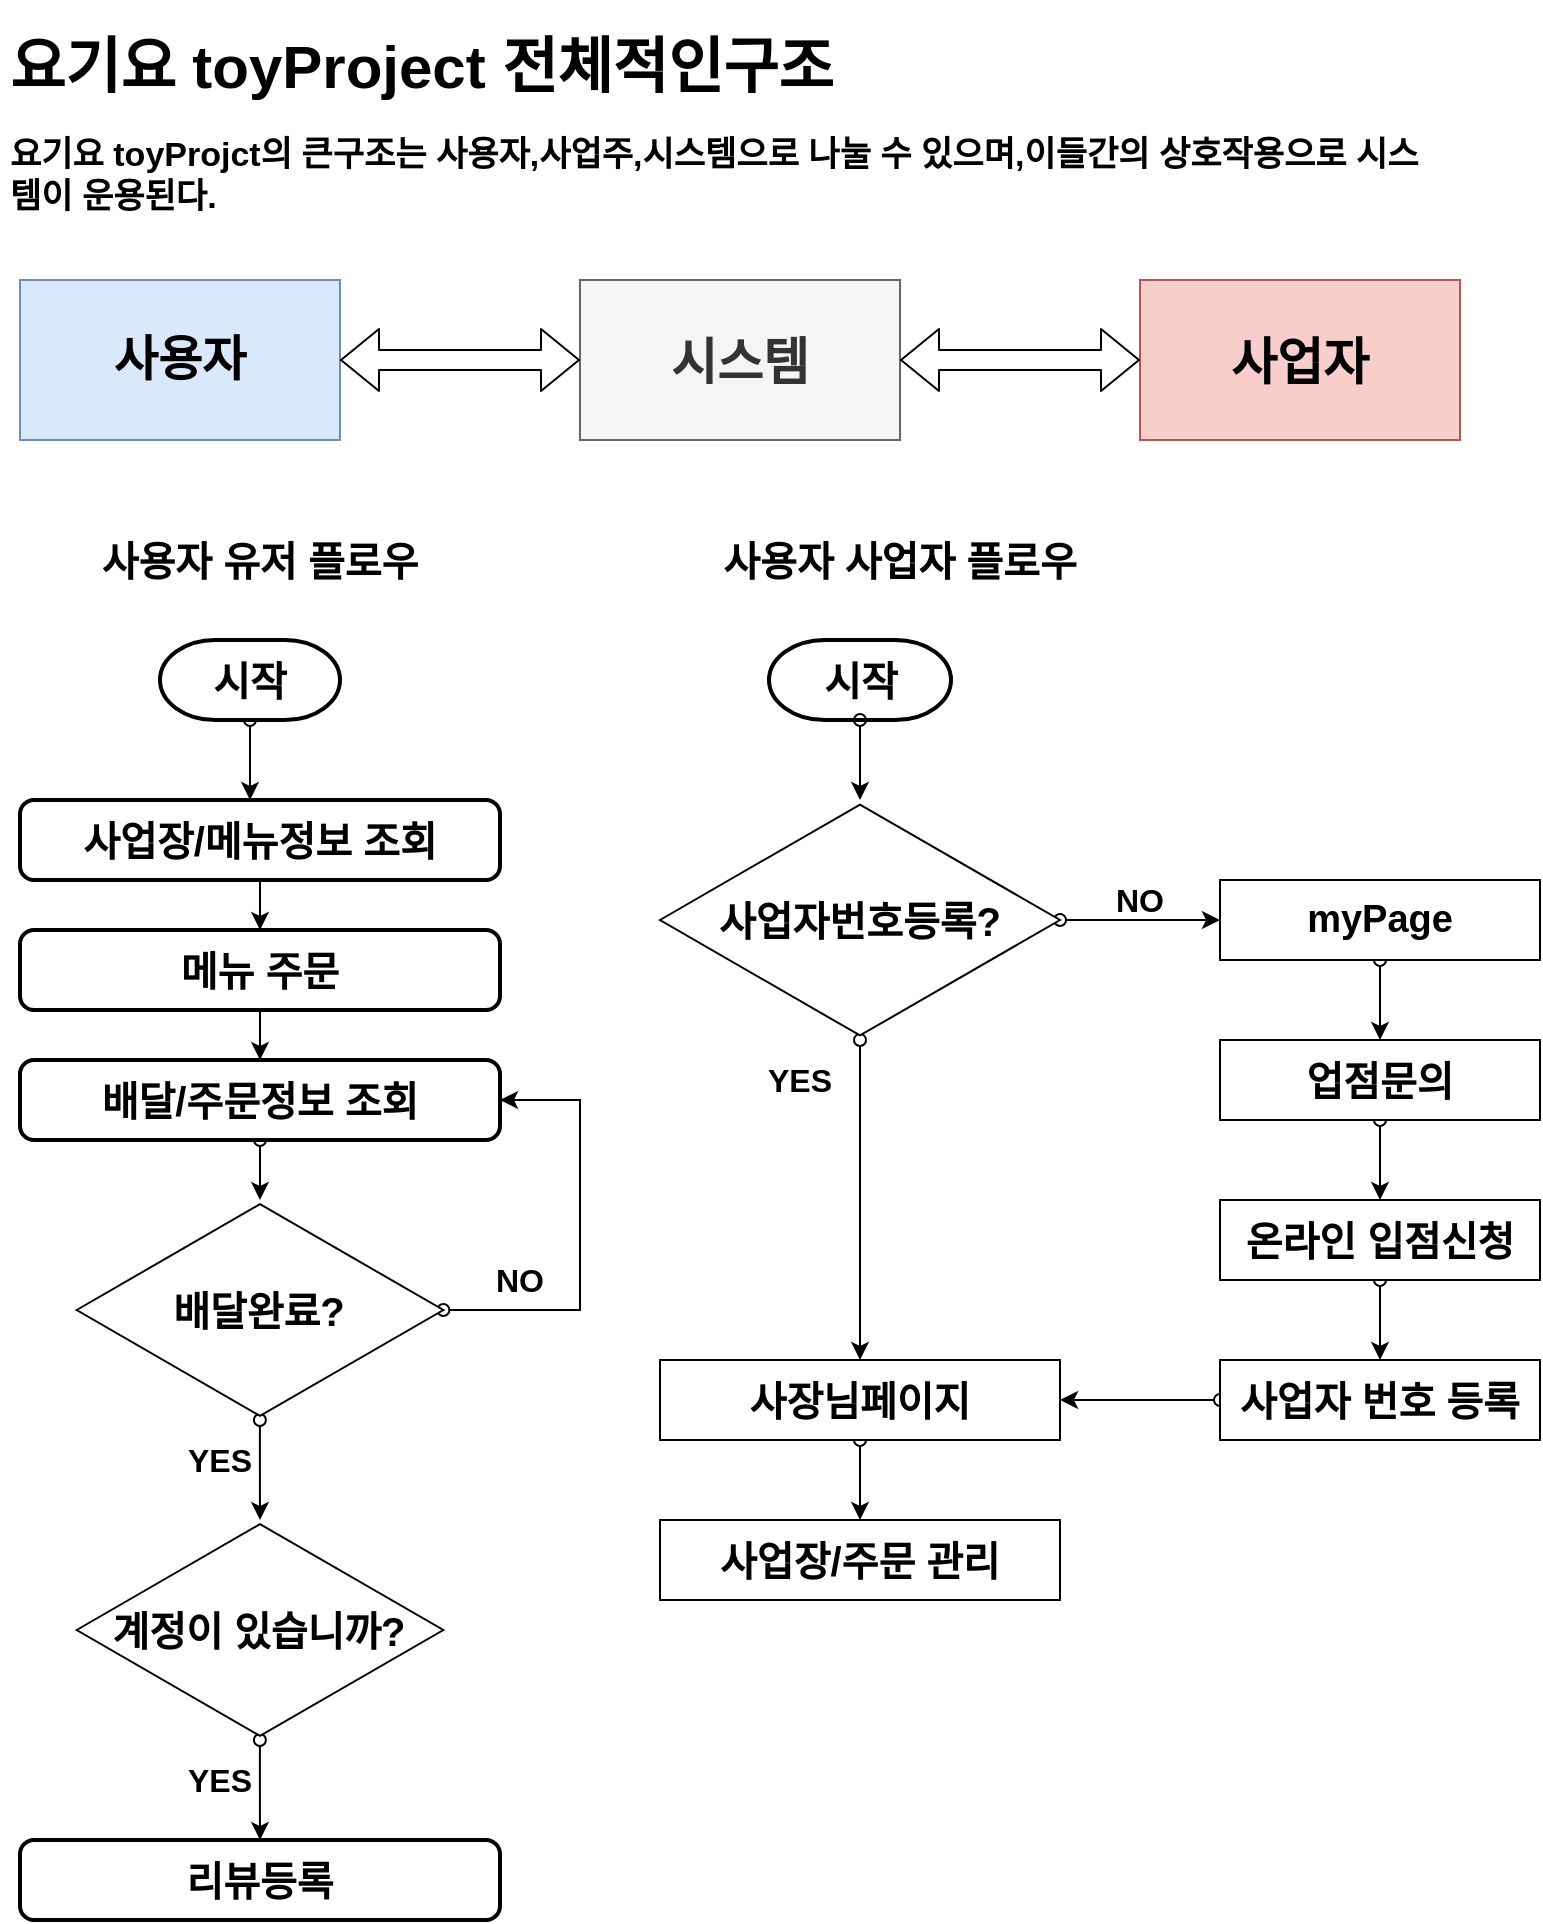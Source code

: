 <mxfile version="14.7.2" type="github" pages="3">
  <diagram id="1_gsGeRpVDqEAwgoBU6U" name="플로우">
    <mxGraphModel dx="1422" dy="794" grid="1" gridSize="10" guides="1" tooltips="1" connect="1" arrows="1" fold="1" page="1" pageScale="1" pageWidth="827" pageHeight="1169" math="0" shadow="0">
      <root>
        <mxCell id="HeQPxUuO_kXtwu4ibuIX-0" />
        <mxCell id="HeQPxUuO_kXtwu4ibuIX-1" parent="HeQPxUuO_kXtwu4ibuIX-0" />
        <mxCell id="Oek0VYaZC271vL4Q_7UV-1" value="&lt;h1&gt;&lt;font style=&quot;font-size: 30px&quot;&gt;요기요 toyProject 전체적인구조&lt;/font&gt;&lt;/h1&gt;&lt;p&gt;&lt;span style=&quot;font-size: 17px&quot;&gt;요기요 toyProjct의 큰구조는 사용자,사업주,시스템으로 나눌 수 있으며,이들간의 상호작용으로 시스템이 운용된다.&amp;nbsp;&lt;/span&gt;&lt;/p&gt;" style="text;html=1;strokeColor=none;fillColor=none;spacing=5;spacingTop=-20;whiteSpace=wrap;overflow=hidden;rounded=0;fontStyle=1" parent="HeQPxUuO_kXtwu4ibuIX-1" vertex="1">
          <mxGeometry x="30" y="30" width="720" height="120" as="geometry" />
        </mxCell>
        <mxCell id="Oek0VYaZC271vL4Q_7UV-2" value="&lt;font style=&quot;font-size: 24px&quot;&gt;사용자&lt;/font&gt;" style="rounded=0;whiteSpace=wrap;html=1;fillColor=#dae8fc;strokeColor=#6c8ebf;fontStyle=1" parent="HeQPxUuO_kXtwu4ibuIX-1" vertex="1">
          <mxGeometry x="40" y="160" width="160" height="80" as="geometry" />
        </mxCell>
        <mxCell id="Oek0VYaZC271vL4Q_7UV-3" value="&lt;font style=&quot;font-size: 25px&quot;&gt;시스템&lt;/font&gt;" style="rounded=0;whiteSpace=wrap;html=1;fillColor=#f5f5f5;strokeColor=#666666;fontColor=#333333;fontStyle=1" parent="HeQPxUuO_kXtwu4ibuIX-1" vertex="1">
          <mxGeometry x="320" y="160" width="160" height="80" as="geometry" />
        </mxCell>
        <mxCell id="Oek0VYaZC271vL4Q_7UV-4" value="&lt;font style=&quot;font-size: 25px&quot;&gt;사업자&lt;/font&gt;" style="rounded=0;whiteSpace=wrap;html=1;fillColor=#f8cecc;strokeColor=#b85450;fontStyle=1" parent="HeQPxUuO_kXtwu4ibuIX-1" vertex="1">
          <mxGeometry x="600" y="160" width="160" height="80" as="geometry" />
        </mxCell>
        <mxCell id="Oek0VYaZC271vL4Q_7UV-5" value="" style="shape=flexArrow;endArrow=classic;startArrow=classic;html=1;fontStyle=1" parent="HeQPxUuO_kXtwu4ibuIX-1" edge="1">
          <mxGeometry width="50" height="50" relative="1" as="geometry">
            <mxPoint x="200" y="200" as="sourcePoint" />
            <mxPoint x="320" y="200" as="targetPoint" />
          </mxGeometry>
        </mxCell>
        <mxCell id="Oek0VYaZC271vL4Q_7UV-6" value="" style="shape=flexArrow;endArrow=classic;startArrow=classic;html=1;entryX=0;entryY=0.5;entryDx=0;entryDy=0;exitX=1;exitY=0.5;exitDx=0;exitDy=0;fontStyle=1" parent="HeQPxUuO_kXtwu4ibuIX-1" source="Oek0VYaZC271vL4Q_7UV-3" target="Oek0VYaZC271vL4Q_7UV-4" edge="1">
          <mxGeometry width="50" height="50" relative="1" as="geometry">
            <mxPoint x="520" y="200" as="sourcePoint" />
            <mxPoint x="550" y="199.5" as="targetPoint" />
          </mxGeometry>
        </mxCell>
        <mxCell id="a0R3ADboXIh8943rxJhX-0" value="&lt;font style=&quot;font-size: 20px&quot;&gt;사용자 유저 플로우&lt;/font&gt;" style="text;html=1;strokeColor=none;fillColor=none;align=center;verticalAlign=middle;whiteSpace=wrap;rounded=0;fontStyle=1" parent="HeQPxUuO_kXtwu4ibuIX-1" vertex="1">
          <mxGeometry x="40" y="280" width="240" height="40" as="geometry" />
        </mxCell>
        <mxCell id="a0R3ADboXIh8943rxJhX-6" style="edgeStyle=orthogonalEdgeStyle;rounded=0;orthogonalLoop=1;jettySize=auto;html=1;entryX=0.5;entryY=0;entryDx=0;entryDy=0;fontStyle=1" parent="HeQPxUuO_kXtwu4ibuIX-1" source="a0R3ADboXIh8943rxJhX-2" target="a0R3ADboXIh8943rxJhX-4" edge="1">
          <mxGeometry relative="1" as="geometry" />
        </mxCell>
        <mxCell id="a0R3ADboXIh8943rxJhX-2" value="&lt;font style=&quot;font-size: 20px&quot;&gt;사업장/메뉴정보 조회&lt;/font&gt;" style="rounded=1;whiteSpace=wrap;html=1;absoluteArcSize=1;arcSize=14;strokeWidth=2;fontStyle=1" parent="HeQPxUuO_kXtwu4ibuIX-1" vertex="1">
          <mxGeometry x="40" y="420" width="240" height="40" as="geometry" />
        </mxCell>
        <mxCell id="a0R3ADboXIh8943rxJhX-74" value="" style="edgeStyle=orthogonalEdgeStyle;rounded=0;orthogonalLoop=1;jettySize=auto;html=1;startArrow=oval;startFill=0;fontStyle=1" parent="HeQPxUuO_kXtwu4ibuIX-1" source="a0R3ADboXIh8943rxJhX-3" edge="1">
          <mxGeometry relative="1" as="geometry">
            <mxPoint x="155" y="420" as="targetPoint" />
          </mxGeometry>
        </mxCell>
        <mxCell id="a0R3ADboXIh8943rxJhX-3" value="&lt;span style=&quot;font-size: 20px&quot;&gt;시작&lt;/span&gt;" style="strokeWidth=2;html=1;shape=mxgraph.flowchart.terminator;whiteSpace=wrap;fontStyle=1" parent="HeQPxUuO_kXtwu4ibuIX-1" vertex="1">
          <mxGeometry x="110" y="340" width="90" height="40" as="geometry" />
        </mxCell>
        <mxCell id="a0R3ADboXIh8943rxJhX-7" style="edgeStyle=orthogonalEdgeStyle;rounded=0;orthogonalLoop=1;jettySize=auto;html=1;fontStyle=1" parent="HeQPxUuO_kXtwu4ibuIX-1" source="a0R3ADboXIh8943rxJhX-4" target="a0R3ADboXIh8943rxJhX-5" edge="1">
          <mxGeometry relative="1" as="geometry" />
        </mxCell>
        <mxCell id="a0R3ADboXIh8943rxJhX-4" value="&lt;span style=&quot;font-size: 20px&quot;&gt;메뉴 주문&lt;/span&gt;" style="rounded=1;whiteSpace=wrap;html=1;absoluteArcSize=1;arcSize=14;strokeWidth=2;fontStyle=1" parent="HeQPxUuO_kXtwu4ibuIX-1" vertex="1">
          <mxGeometry x="40" y="485" width="240" height="40" as="geometry" />
        </mxCell>
        <mxCell id="a0R3ADboXIh8943rxJhX-24" value="" style="edgeStyle=orthogonalEdgeStyle;rounded=0;orthogonalLoop=1;jettySize=auto;html=1;startArrow=oval;startFill=0;fontStyle=1" parent="HeQPxUuO_kXtwu4ibuIX-1" source="a0R3ADboXIh8943rxJhX-5" target="a0R3ADboXIh8943rxJhX-8" edge="1">
          <mxGeometry relative="1" as="geometry" />
        </mxCell>
        <mxCell id="a0R3ADboXIh8943rxJhX-5" value="&lt;span style=&quot;font-size: 20px&quot;&gt;배달/주문정보 조회&lt;/span&gt;" style="rounded=1;whiteSpace=wrap;html=1;absoluteArcSize=1;arcSize=14;strokeWidth=2;fontStyle=1" parent="HeQPxUuO_kXtwu4ibuIX-1" vertex="1">
          <mxGeometry x="40" y="550" width="240" height="40" as="geometry" />
        </mxCell>
        <mxCell id="a0R3ADboXIh8943rxJhX-17" value="" style="edgeStyle=orthogonalEdgeStyle;rounded=0;orthogonalLoop=1;jettySize=auto;html=1;startArrow=oval;startFill=0;entryX=1;entryY=0.5;entryDx=0;entryDy=0;fontStyle=1" parent="HeQPxUuO_kXtwu4ibuIX-1" source="a0R3ADboXIh8943rxJhX-8" target="a0R3ADboXIh8943rxJhX-5" edge="1">
          <mxGeometry relative="1" as="geometry">
            <mxPoint x="320" y="560" as="targetPoint" />
            <Array as="points">
              <mxPoint x="320" y="675" />
              <mxPoint x="320" y="570" />
            </Array>
          </mxGeometry>
        </mxCell>
        <mxCell id="a0R3ADboXIh8943rxJhX-25" value="" style="edgeStyle=orthogonalEdgeStyle;rounded=0;orthogonalLoop=1;jettySize=auto;html=1;startArrow=oval;startFill=0;fontStyle=1" parent="HeQPxUuO_kXtwu4ibuIX-1" source="a0R3ADboXIh8943rxJhX-8" edge="1">
          <mxGeometry relative="1" as="geometry">
            <mxPoint x="160" y="780" as="targetPoint" />
          </mxGeometry>
        </mxCell>
        <mxCell id="a0R3ADboXIh8943rxJhX-8" value="&lt;font style=&quot;font-size: 20px&quot;&gt;배달완료?&lt;/font&gt;" style="html=1;whiteSpace=wrap;aspect=fixed;shape=isoRectangle;fontStyle=1" parent="HeQPxUuO_kXtwu4ibuIX-1" vertex="1">
          <mxGeometry x="68.34" y="620" width="183.33" height="110" as="geometry" />
        </mxCell>
        <mxCell id="a0R3ADboXIh8943rxJhX-18" value="&lt;font style=&quot;font-size: 16px&quot;&gt;NO&lt;/font&gt;" style="text;html=1;strokeColor=none;fillColor=none;align=center;verticalAlign=middle;whiteSpace=wrap;rounded=0;fontStyle=1" parent="HeQPxUuO_kXtwu4ibuIX-1" vertex="1">
          <mxGeometry x="270" y="650" width="40" height="20" as="geometry" />
        </mxCell>
        <mxCell id="a0R3ADboXIh8943rxJhX-21" value="&lt;span style=&quot;font-size: 16px&quot;&gt;YES&lt;/span&gt;" style="text;html=1;strokeColor=none;fillColor=none;align=center;verticalAlign=middle;whiteSpace=wrap;rounded=0;fontStyle=1" parent="HeQPxUuO_kXtwu4ibuIX-1" vertex="1">
          <mxGeometry x="120" y="740" width="40" height="20" as="geometry" />
        </mxCell>
        <mxCell id="a0R3ADboXIh8943rxJhX-32" value="" style="edgeStyle=orthogonalEdgeStyle;rounded=0;orthogonalLoop=1;jettySize=auto;html=1;startArrow=oval;startFill=0;fontStyle=1" parent="HeQPxUuO_kXtwu4ibuIX-1" source="a0R3ADboXIh8943rxJhX-30" target="a0R3ADboXIh8943rxJhX-31" edge="1">
          <mxGeometry relative="1" as="geometry" />
        </mxCell>
        <mxCell id="a0R3ADboXIh8943rxJhX-30" value="&lt;span style=&quot;font-size: 20px&quot;&gt;계정이 있습니까?&lt;/span&gt;" style="html=1;whiteSpace=wrap;aspect=fixed;shape=isoRectangle;fontStyle=1" parent="HeQPxUuO_kXtwu4ibuIX-1" vertex="1">
          <mxGeometry x="68.34" y="780" width="183.33" height="110" as="geometry" />
        </mxCell>
        <mxCell id="a0R3ADboXIh8943rxJhX-31" value="&lt;span style=&quot;font-size: 20px&quot;&gt;리뷰등록&lt;/span&gt;" style="rounded=1;whiteSpace=wrap;html=1;absoluteArcSize=1;arcSize=14;strokeWidth=2;fontStyle=1" parent="HeQPxUuO_kXtwu4ibuIX-1" vertex="1">
          <mxGeometry x="40" y="940" width="240" height="40" as="geometry" />
        </mxCell>
        <mxCell id="a0R3ADboXIh8943rxJhX-33" value="&lt;span style=&quot;font-size: 16px&quot;&gt;YES&lt;/span&gt;" style="text;html=1;strokeColor=none;fillColor=none;align=center;verticalAlign=middle;whiteSpace=wrap;rounded=0;fontStyle=1" parent="HeQPxUuO_kXtwu4ibuIX-1" vertex="1">
          <mxGeometry x="120" y="900" width="40" height="20" as="geometry" />
        </mxCell>
        <mxCell id="a0R3ADboXIh8943rxJhX-34" value="&lt;font style=&quot;font-size: 20px&quot;&gt;사용자 사업자 플로우&lt;/font&gt;" style="text;html=1;strokeColor=none;fillColor=none;align=center;verticalAlign=middle;whiteSpace=wrap;rounded=0;fontStyle=1" parent="HeQPxUuO_kXtwu4ibuIX-1" vertex="1">
          <mxGeometry x="360" y="280" width="240" height="40" as="geometry" />
        </mxCell>
        <mxCell id="a0R3ADboXIh8943rxJhX-40" value="&lt;font style=&quot;font-size: 20px&quot;&gt;시작&lt;/font&gt;" style="strokeWidth=2;html=1;shape=mxgraph.flowchart.terminator;whiteSpace=wrap;fontStyle=1" parent="HeQPxUuO_kXtwu4ibuIX-1" vertex="1">
          <mxGeometry x="414.5" y="340" width="91" height="40" as="geometry" />
        </mxCell>
        <mxCell id="a0R3ADboXIh8943rxJhX-48" value="" style="edgeStyle=orthogonalEdgeStyle;rounded=0;orthogonalLoop=1;jettySize=auto;html=1;startArrow=oval;startFill=0;fontStyle=1" parent="HeQPxUuO_kXtwu4ibuIX-1" source="a0R3ADboXIh8943rxJhX-40" target="a0R3ADboXIh8943rxJhX-47" edge="1">
          <mxGeometry relative="1" as="geometry">
            <mxPoint x="460" y="450" as="sourcePoint" />
          </mxGeometry>
        </mxCell>
        <mxCell id="a0R3ADboXIh8943rxJhX-50" value="" style="edgeStyle=orthogonalEdgeStyle;rounded=0;orthogonalLoop=1;jettySize=auto;html=1;startArrow=oval;startFill=0;fontStyle=1" parent="HeQPxUuO_kXtwu4ibuIX-1" source="a0R3ADboXIh8943rxJhX-47" target="a0R3ADboXIh8943rxJhX-49" edge="1">
          <mxGeometry relative="1" as="geometry" />
        </mxCell>
        <mxCell id="a0R3ADboXIh8943rxJhX-56" value="" style="edgeStyle=orthogonalEdgeStyle;rounded=0;orthogonalLoop=1;jettySize=auto;html=1;startArrow=oval;startFill=0;fontStyle=1" parent="HeQPxUuO_kXtwu4ibuIX-1" source="a0R3ADboXIh8943rxJhX-47" target="a0R3ADboXIh8943rxJhX-55" edge="1">
          <mxGeometry relative="1" as="geometry" />
        </mxCell>
        <mxCell id="a0R3ADboXIh8943rxJhX-47" value="&lt;span style=&quot;font-size: 20px&quot;&gt;사업자번호등록?&lt;/span&gt;" style="html=1;whiteSpace=wrap;aspect=fixed;shape=isoRectangle;fontStyle=1" parent="HeQPxUuO_kXtwu4ibuIX-1" vertex="1">
          <mxGeometry x="360" y="420" width="200" height="120" as="geometry" />
        </mxCell>
        <mxCell id="a0R3ADboXIh8943rxJhX-63" value="" style="edgeStyle=orthogonalEdgeStyle;rounded=0;orthogonalLoop=1;jettySize=auto;html=1;startArrow=oval;startFill=0;fontStyle=1" parent="HeQPxUuO_kXtwu4ibuIX-1" source="a0R3ADboXIh8943rxJhX-49" target="a0R3ADboXIh8943rxJhX-62" edge="1">
          <mxGeometry relative="1" as="geometry" />
        </mxCell>
        <mxCell id="a0R3ADboXIh8943rxJhX-49" value="&lt;span style=&quot;font-size: 19px&quot;&gt;myPage&lt;/span&gt;" style="whiteSpace=wrap;html=1;fontStyle=1" parent="HeQPxUuO_kXtwu4ibuIX-1" vertex="1">
          <mxGeometry x="640" y="460" width="160" height="40" as="geometry" />
        </mxCell>
        <mxCell id="a0R3ADboXIh8943rxJhX-51" value="&lt;font style=&quot;font-size: 16px&quot;&gt;NO&lt;/font&gt;" style="text;html=1;strokeColor=none;fillColor=none;align=center;verticalAlign=middle;whiteSpace=wrap;rounded=0;fontStyle=1" parent="HeQPxUuO_kXtwu4ibuIX-1" vertex="1">
          <mxGeometry x="580" y="460" width="40" height="20" as="geometry" />
        </mxCell>
        <mxCell id="a0R3ADboXIh8943rxJhX-72" value="" style="edgeStyle=orthogonalEdgeStyle;rounded=0;orthogonalLoop=1;jettySize=auto;html=1;startArrow=oval;startFill=0;fontStyle=1" parent="HeQPxUuO_kXtwu4ibuIX-1" source="a0R3ADboXIh8943rxJhX-55" target="a0R3ADboXIh8943rxJhX-71" edge="1">
          <mxGeometry relative="1" as="geometry" />
        </mxCell>
        <mxCell id="a0R3ADboXIh8943rxJhX-55" value="&lt;font style=&quot;font-size: 20px&quot;&gt;사장님페이지&lt;/font&gt;" style="whiteSpace=wrap;html=1;fontStyle=1" parent="HeQPxUuO_kXtwu4ibuIX-1" vertex="1">
          <mxGeometry x="360" y="700" width="200" height="40" as="geometry" />
        </mxCell>
        <mxCell id="a0R3ADboXIh8943rxJhX-57" value="&lt;span style=&quot;font-size: 16px&quot;&gt;YES&lt;/span&gt;" style="text;html=1;strokeColor=none;fillColor=none;align=center;verticalAlign=middle;whiteSpace=wrap;rounded=0;fontStyle=1" parent="HeQPxUuO_kXtwu4ibuIX-1" vertex="1">
          <mxGeometry x="410" y="550" width="40" height="20" as="geometry" />
        </mxCell>
        <mxCell id="a0R3ADboXIh8943rxJhX-58" style="edgeStyle=orthogonalEdgeStyle;rounded=0;orthogonalLoop=1;jettySize=auto;html=1;exitX=0.5;exitY=1;exitDx=0;exitDy=0;startArrow=oval;startFill=0;fontStyle=1" parent="HeQPxUuO_kXtwu4ibuIX-1" source="a0R3ADboXIh8943rxJhX-51" target="a0R3ADboXIh8943rxJhX-51" edge="1">
          <mxGeometry relative="1" as="geometry" />
        </mxCell>
        <mxCell id="a0R3ADboXIh8943rxJhX-65" value="" style="edgeStyle=orthogonalEdgeStyle;rounded=0;orthogonalLoop=1;jettySize=auto;html=1;startArrow=oval;startFill=0;fontStyle=1" parent="HeQPxUuO_kXtwu4ibuIX-1" source="a0R3ADboXIh8943rxJhX-62" target="a0R3ADboXIh8943rxJhX-64" edge="1">
          <mxGeometry relative="1" as="geometry" />
        </mxCell>
        <mxCell id="a0R3ADboXIh8943rxJhX-62" value="&lt;font style=&quot;font-size: 20px&quot;&gt;업점문의&lt;/font&gt;" style="whiteSpace=wrap;html=1;fontStyle=1" parent="HeQPxUuO_kXtwu4ibuIX-1" vertex="1">
          <mxGeometry x="640" y="540" width="160" height="40" as="geometry" />
        </mxCell>
        <mxCell id="a0R3ADboXIh8943rxJhX-70" value="" style="edgeStyle=orthogonalEdgeStyle;rounded=0;orthogonalLoop=1;jettySize=auto;html=1;startArrow=oval;startFill=0;fontStyle=1" parent="HeQPxUuO_kXtwu4ibuIX-1" source="a0R3ADboXIh8943rxJhX-64" target="a0R3ADboXIh8943rxJhX-69" edge="1">
          <mxGeometry relative="1" as="geometry" />
        </mxCell>
        <mxCell id="a0R3ADboXIh8943rxJhX-64" value="&lt;font style=&quot;font-size: 20px&quot;&gt;온라인 입점신청&lt;/font&gt;" style="whiteSpace=wrap;html=1;fontStyle=1" parent="HeQPxUuO_kXtwu4ibuIX-1" vertex="1">
          <mxGeometry x="640" y="620" width="160" height="40" as="geometry" />
        </mxCell>
        <mxCell id="a0R3ADboXIh8943rxJhX-73" value="" style="edgeStyle=orthogonalEdgeStyle;rounded=0;orthogonalLoop=1;jettySize=auto;html=1;startArrow=oval;startFill=0;fontStyle=1" parent="HeQPxUuO_kXtwu4ibuIX-1" source="a0R3ADboXIh8943rxJhX-69" target="a0R3ADboXIh8943rxJhX-55" edge="1">
          <mxGeometry relative="1" as="geometry" />
        </mxCell>
        <mxCell id="a0R3ADboXIh8943rxJhX-69" value="&lt;font style=&quot;font-size: 20px&quot;&gt;사업자 번호 등록&lt;/font&gt;" style="whiteSpace=wrap;html=1;fontStyle=1" parent="HeQPxUuO_kXtwu4ibuIX-1" vertex="1">
          <mxGeometry x="640" y="700" width="160" height="40" as="geometry" />
        </mxCell>
        <mxCell id="a0R3ADboXIh8943rxJhX-71" value="&lt;font style=&quot;font-size: 20px&quot;&gt;사업장/주문 관리&lt;/font&gt;" style="whiteSpace=wrap;html=1;fontStyle=1" parent="HeQPxUuO_kXtwu4ibuIX-1" vertex="1">
          <mxGeometry x="360" y="780" width="200" height="40" as="geometry" />
        </mxCell>
        <mxCell id="0ciblB_WzZCxfT6p-ThB-0" style="edgeStyle=orthogonalEdgeStyle;rounded=0;orthogonalLoop=1;jettySize=auto;html=1;exitX=1;exitY=0.5;exitDx=0;exitDy=0;entryX=1;entryY=0.25;entryDx=0;entryDy=0;fontSize=20;startArrow=none;startFill=0;endArrow=none;endFill=0;" edge="1" parent="HeQPxUuO_kXtwu4ibuIX-1" source="a0R3ADboXIh8943rxJhX-71" target="a0R3ADboXIh8943rxJhX-71">
          <mxGeometry relative="1" as="geometry" />
        </mxCell>
      </root>
    </mxGraphModel>
  </diagram>
  <diagram id="Jkk0n4qTqLHIujoX_6fq" name="페이지구성도">
    <mxGraphModel dx="2031" dy="1134" grid="1" gridSize="10" guides="1" tooltips="1" connect="1" arrows="1" fold="1" page="1" pageScale="1" pageWidth="827" pageHeight="1169" math="0" shadow="0">
      <root>
        <mxCell id="7F-9kvUGxut5OJEwGNPi-0" />
        <mxCell id="7F-9kvUGxut5OJEwGNPi-1" parent="7F-9kvUGxut5OJEwGNPi-0" />
        <mxCell id="7F-9kvUGxut5OJEwGNPi-2" value="&lt;font style=&quot;font-size: 40px&quot;&gt;요기요 toy project 시스템 페이지 구성도&amp;nbsp;&lt;/font&gt;" style="rounded=0;whiteSpace=wrap;html=1;" vertex="1" parent="7F-9kvUGxut5OJEwGNPi-1">
          <mxGeometry x="80" y="40" width="800" height="50" as="geometry" />
        </mxCell>
        <mxCell id="7F-9kvUGxut5OJEwGNPi-3" value="&lt;font style=&quot;font-size: 20px;&quot;&gt;일반회원가입&lt;/font&gt;" style="rounded=0;whiteSpace=wrap;html=1;strokeWidth=1;fillColor=#f5f5f5;strokeColor=#666666;fontColor=#333333;fontStyle=1;fontSize=20;" vertex="1" parent="7F-9kvUGxut5OJEwGNPi-1">
          <mxGeometry x="90" y="410" width="240" height="30" as="geometry" />
        </mxCell>
        <mxCell id="7F-9kvUGxut5OJEwGNPi-4" style="edgeStyle=orthogonalEdgeStyle;rounded=0;orthogonalLoop=1;jettySize=auto;html=1;endArrow=none;endFill=0;fontStyle=1;fontSize=20;" edge="1" parent="7F-9kvUGxut5OJEwGNPi-1" source="7F-9kvUGxut5OJEwGNPi-6">
          <mxGeometry relative="1" as="geometry">
            <mxPoint x="330" y="430" as="targetPoint" />
          </mxGeometry>
        </mxCell>
        <mxCell id="7F-9kvUGxut5OJEwGNPi-5" style="edgeStyle=orthogonalEdgeStyle;rounded=0;orthogonalLoop=1;jettySize=auto;html=1;entryX=0.5;entryY=0;entryDx=0;entryDy=0;endArrow=none;endFill=0;fontStyle=1;fontSize=20;" edge="1" parent="7F-9kvUGxut5OJEwGNPi-1" source="7F-9kvUGxut5OJEwGNPi-6" target="7F-9kvUGxut5OJEwGNPi-15">
          <mxGeometry relative="1" as="geometry" />
        </mxCell>
        <mxCell id="7F-9kvUGxut5OJEwGNPi-6" value="&lt;font style=&quot;font-size: 20px&quot;&gt;&lt;b&gt;회원가입&lt;/b&gt;&lt;/font&gt;" style="ellipse;whiteSpace=wrap;html=1;strokeWidth=1;fillColor=#f5f5f5;strokeColor=#666666;fontColor=#333333;fontSize=20;" vertex="1" parent="7F-9kvUGxut5OJEwGNPi-1">
          <mxGeometry x="420" y="370" width="260" height="120" as="geometry" />
        </mxCell>
        <mxCell id="7F-9kvUGxut5OJEwGNPi-7" style="edgeStyle=orthogonalEdgeStyle;rounded=0;orthogonalLoop=1;jettySize=auto;html=1;endArrow=none;endFill=0;fontStyle=1;fontSize=20;" edge="1" parent="7F-9kvUGxut5OJEwGNPi-1" source="7F-9kvUGxut5OJEwGNPi-8">
          <mxGeometry relative="1" as="geometry">
            <mxPoint x="370" y="430" as="targetPoint" />
          </mxGeometry>
        </mxCell>
        <mxCell id="7F-9kvUGxut5OJEwGNPi-8" value="&lt;font style=&quot;font-size: 20px;&quot;&gt;사장님회원가입&lt;/font&gt;" style="rounded=0;whiteSpace=wrap;html=1;strokeWidth=1;fillColor=#f5f5f5;strokeColor=#666666;fontColor=#333333;fontStyle=1;fontSize=20;" vertex="1" parent="7F-9kvUGxut5OJEwGNPi-1">
          <mxGeometry x="90" y="450" width="240" height="30" as="geometry" />
        </mxCell>
        <mxCell id="7F-9kvUGxut5OJEwGNPi-11" style="edgeStyle=orthogonalEdgeStyle;rounded=0;orthogonalLoop=1;jettySize=auto;html=1;entryX=1;entryY=0.5;entryDx=0;entryDy=0;endArrow=none;endFill=0;fontStyle=1;fontSize=20;" edge="1" parent="7F-9kvUGxut5OJEwGNPi-1" source="7F-9kvUGxut5OJEwGNPi-15" target="7F-9kvUGxut5OJEwGNPi-33">
          <mxGeometry relative="1" as="geometry" />
        </mxCell>
        <mxCell id="7F-9kvUGxut5OJEwGNPi-12" style="edgeStyle=orthogonalEdgeStyle;rounded=0;orthogonalLoop=1;jettySize=auto;html=1;entryX=1;entryY=0.5;entryDx=0;entryDy=0;endArrow=none;endFill=0;fontStyle=1;fontSize=20;" edge="1" parent="7F-9kvUGxut5OJEwGNPi-1" source="7F-9kvUGxut5OJEwGNPi-15" target="7F-9kvUGxut5OJEwGNPi-34">
          <mxGeometry relative="1" as="geometry">
            <Array as="points">
              <mxPoint x="370" y="580" />
              <mxPoint x="370" y="625" />
            </Array>
          </mxGeometry>
        </mxCell>
        <mxCell id="7F-9kvUGxut5OJEwGNPi-13" style="edgeStyle=orthogonalEdgeStyle;rounded=0;orthogonalLoop=1;jettySize=auto;html=1;entryX=0;entryY=0.5;entryDx=0;entryDy=0;endArrow=none;endFill=0;fontStyle=1;fontSize=20;" edge="1" parent="7F-9kvUGxut5OJEwGNPi-1" source="7F-9kvUGxut5OJEwGNPi-15" target="7F-9kvUGxut5OJEwGNPi-36">
          <mxGeometry relative="1" as="geometry" />
        </mxCell>
        <mxCell id="7F-9kvUGxut5OJEwGNPi-15" value="&lt;span style=&quot;font-size: 20px;&quot;&gt;myPage&lt;/span&gt;" style="rounded=0;whiteSpace=wrap;html=1;strokeWidth=1;fillColor=#dae8fc;strokeColor=#6c8ebf;fontStyle=1;fontSize=20;" vertex="1" parent="7F-9kvUGxut5OJEwGNPi-1">
          <mxGeometry x="450" y="550" width="200" height="60" as="geometry" />
        </mxCell>
        <mxCell id="7F-9kvUGxut5OJEwGNPi-16" style="edgeStyle=orthogonalEdgeStyle;rounded=0;orthogonalLoop=1;jettySize=auto;html=1;entryX=0;entryY=0.5;entryDx=0;entryDy=0;startArrow=none;startFill=0;endArrow=none;endFill=0;strokeWidth=1;fontStyle=1;fontSize=20;" edge="1" parent="7F-9kvUGxut5OJEwGNPi-1" source="7F-9kvUGxut5OJEwGNPi-17" target="7F-9kvUGxut5OJEwGNPi-18">
          <mxGeometry relative="1" as="geometry">
            <Array as="points">
              <mxPoint x="410" y="690" />
              <mxPoint x="410" y="765" />
            </Array>
          </mxGeometry>
        </mxCell>
        <mxCell id="7F-9kvUGxut5OJEwGNPi-17" value="&lt;span style=&quot;font-size: 20px;&quot;&gt;사장님 페이지&lt;/span&gt;" style="rounded=0;whiteSpace=wrap;html=1;strokeWidth=1;fillColor=#f8cecc;strokeColor=#b85450;fontStyle=1;fontSize=20;" vertex="1" parent="7F-9kvUGxut5OJEwGNPi-1">
          <mxGeometry x="450" y="660" width="400" height="60" as="geometry" />
        </mxCell>
        <mxCell id="7F-9kvUGxut5OJEwGNPi-18" value="&lt;span style=&quot;font-size: 20px;&quot;&gt;주문내역목록&lt;/span&gt;" style="rounded=0;whiteSpace=wrap;html=1;strokeWidth=1;fillColor=#f8cecc;strokeColor=#b85450;fontStyle=1;fontSize=20;" vertex="1" parent="7F-9kvUGxut5OJEwGNPi-1">
          <mxGeometry x="456" y="750" width="220" height="30" as="geometry" />
        </mxCell>
        <mxCell id="7F-9kvUGxut5OJEwGNPi-19" style="edgeStyle=orthogonalEdgeStyle;rounded=0;orthogonalLoop=1;jettySize=auto;html=1;startArrow=none;startFill=0;endArrow=none;endFill=0;strokeWidth=1;fontStyle=1;fontSize=20;" edge="1" parent="7F-9kvUGxut5OJEwGNPi-1">
          <mxGeometry relative="1" as="geometry">
            <mxPoint x="410" y="760" as="targetPoint" />
            <mxPoint x="456" y="815" as="sourcePoint" />
          </mxGeometry>
        </mxCell>
        <mxCell id="7F-9kvUGxut5OJEwGNPi-20" value="&lt;span style=&quot;font-size: 20px;&quot;&gt;메뉴등록및 사업장관리&lt;/span&gt;" style="rounded=0;whiteSpace=wrap;html=1;strokeWidth=1;fillColor=#f8cecc;strokeColor=#b85450;fontStyle=1;fontSize=20;" vertex="1" parent="7F-9kvUGxut5OJEwGNPi-1">
          <mxGeometry x="456" y="800" width="220" height="30" as="geometry" />
        </mxCell>
        <mxCell id="7F-9kvUGxut5OJEwGNPi-21" value="&lt;span style=&quot;font-size: 20px;&quot;&gt;음식점정보 상세페이지&lt;/span&gt;" style="rounded=0;whiteSpace=wrap;html=1;strokeWidth=1;fillColor=#f8cecc;strokeColor=#b85450;fontStyle=1;fontSize=20;" vertex="1" parent="7F-9kvUGxut5OJEwGNPi-1">
          <mxGeometry x="456" y="850" width="220" height="30" as="geometry" />
        </mxCell>
        <mxCell id="7F-9kvUGxut5OJEwGNPi-22" value="&lt;span style=&quot;font-size: 20px;&quot;&gt;배달지역관리&lt;/span&gt;" style="rounded=0;whiteSpace=wrap;html=1;strokeWidth=1;fillColor=#f8cecc;strokeColor=#b85450;fontStyle=1;fontSize=20;" vertex="1" parent="7F-9kvUGxut5OJEwGNPi-1">
          <mxGeometry x="456" y="900" width="220" height="30" as="geometry" />
        </mxCell>
        <mxCell id="7F-9kvUGxut5OJEwGNPi-23" value="&lt;span style=&quot;font-size: 20px;&quot;&gt;회원정보수정&lt;/span&gt;" style="rounded=0;whiteSpace=wrap;html=1;strokeWidth=1;fillColor=#f8cecc;strokeColor=#b85450;fontStyle=1;fontSize=20;" vertex="1" parent="7F-9kvUGxut5OJEwGNPi-1">
          <mxGeometry x="456" y="950" width="220" height="30" as="geometry" />
        </mxCell>
        <mxCell id="7F-9kvUGxut5OJEwGNPi-24" value="&lt;span style=&quot;font-size: 20px;&quot;&gt;회원주문내역&lt;/span&gt;" style="rounded=0;whiteSpace=wrap;html=1;strokeWidth=1;fillColor=#f8cecc;strokeColor=#b85450;fontStyle=1;fontSize=20;" vertex="1" parent="7F-9kvUGxut5OJEwGNPi-1">
          <mxGeometry x="456" y="1000" width="220" height="30" as="geometry" />
        </mxCell>
        <mxCell id="7F-9kvUGxut5OJEwGNPi-25" value="&lt;span style=&quot;font-size: 20px;&quot;&gt;리뷰통계&lt;/span&gt;" style="rounded=0;whiteSpace=wrap;html=1;strokeWidth=1;fillColor=#f8cecc;strokeColor=#b85450;fontStyle=1;fontSize=20;" vertex="1" parent="7F-9kvUGxut5OJEwGNPi-1">
          <mxGeometry x="456" y="1050" width="220" height="30" as="geometry" />
        </mxCell>
        <mxCell id="7F-9kvUGxut5OJEwGNPi-26" value="&lt;span style=&quot;font-size: 20px;&quot;&gt;매출통계&lt;/span&gt;" style="rounded=0;whiteSpace=wrap;html=1;strokeWidth=1;fillColor=#f8cecc;strokeColor=#b85450;fontStyle=1;fontSize=20;" vertex="1" parent="7F-9kvUGxut5OJEwGNPi-1">
          <mxGeometry x="456" y="1100" width="220" height="30" as="geometry" />
        </mxCell>
        <mxCell id="7F-9kvUGxut5OJEwGNPi-27" style="edgeStyle=orthogonalEdgeStyle;rounded=0;orthogonalLoop=1;jettySize=auto;html=1;startArrow=none;startFill=0;endArrow=none;endFill=0;strokeWidth=1;fontStyle=1;fontSize=20;" edge="1" parent="7F-9kvUGxut5OJEwGNPi-1">
          <mxGeometry relative="1" as="geometry">
            <mxPoint x="410" y="810" as="targetPoint" />
            <mxPoint x="456" y="865" as="sourcePoint" />
          </mxGeometry>
        </mxCell>
        <mxCell id="7F-9kvUGxut5OJEwGNPi-28" style="edgeStyle=orthogonalEdgeStyle;rounded=0;orthogonalLoop=1;jettySize=auto;html=1;startArrow=none;startFill=0;endArrow=none;endFill=0;strokeWidth=1;fontStyle=1;fontSize=20;" edge="1" parent="7F-9kvUGxut5OJEwGNPi-1">
          <mxGeometry relative="1" as="geometry">
            <mxPoint x="410" y="860" as="targetPoint" />
            <mxPoint x="456" y="915" as="sourcePoint" />
          </mxGeometry>
        </mxCell>
        <mxCell id="7F-9kvUGxut5OJEwGNPi-29" style="edgeStyle=orthogonalEdgeStyle;rounded=0;orthogonalLoop=1;jettySize=auto;html=1;startArrow=none;startFill=0;endArrow=none;endFill=0;strokeWidth=1;fontStyle=1;fontSize=20;" edge="1" parent="7F-9kvUGxut5OJEwGNPi-1">
          <mxGeometry relative="1" as="geometry">
            <mxPoint x="410" y="910" as="targetPoint" />
            <mxPoint x="456" y="965" as="sourcePoint" />
          </mxGeometry>
        </mxCell>
        <mxCell id="7F-9kvUGxut5OJEwGNPi-30" style="edgeStyle=orthogonalEdgeStyle;rounded=0;orthogonalLoop=1;jettySize=auto;html=1;startArrow=none;startFill=0;endArrow=none;endFill=0;strokeWidth=1;fontStyle=1;fontSize=20;" edge="1" parent="7F-9kvUGxut5OJEwGNPi-1">
          <mxGeometry relative="1" as="geometry">
            <mxPoint x="410" y="960" as="targetPoint" />
            <mxPoint x="456" y="1015" as="sourcePoint" />
          </mxGeometry>
        </mxCell>
        <mxCell id="7F-9kvUGxut5OJEwGNPi-31" style="edgeStyle=orthogonalEdgeStyle;rounded=0;orthogonalLoop=1;jettySize=auto;html=1;startArrow=none;startFill=0;endArrow=none;endFill=0;strokeWidth=1;fontStyle=1;fontSize=20;" edge="1" parent="7F-9kvUGxut5OJEwGNPi-1">
          <mxGeometry relative="1" as="geometry">
            <mxPoint x="410" y="1014" as="targetPoint" />
            <mxPoint x="456" y="1069" as="sourcePoint" />
          </mxGeometry>
        </mxCell>
        <mxCell id="7F-9kvUGxut5OJEwGNPi-32" style="edgeStyle=orthogonalEdgeStyle;rounded=0;orthogonalLoop=1;jettySize=auto;html=1;startArrow=none;startFill=0;endArrow=none;endFill=0;strokeWidth=1;fontStyle=1;fontSize=20;" edge="1" parent="7F-9kvUGxut5OJEwGNPi-1">
          <mxGeometry relative="1" as="geometry">
            <mxPoint x="410" y="1060" as="targetPoint" />
            <mxPoint x="456" y="1115" as="sourcePoint" />
            <Array as="points">
              <mxPoint x="410" y="1115" />
            </Array>
          </mxGeometry>
        </mxCell>
        <mxCell id="7F-9kvUGxut5OJEwGNPi-33" value="&lt;span style=&quot;font-size: 20px;&quot;&gt;회원정보수정&lt;/span&gt;" style="rounded=0;whiteSpace=wrap;html=1;strokeWidth=1;fillColor=#dae8fc;strokeColor=#6c8ebf;fontStyle=1;fontSize=20;" vertex="1" parent="7F-9kvUGxut5OJEwGNPi-1">
          <mxGeometry x="90" y="565" width="240" height="30" as="geometry" />
        </mxCell>
        <mxCell id="7F-9kvUGxut5OJEwGNPi-77" style="edgeStyle=orthogonalEdgeStyle;rounded=0;orthogonalLoop=1;jettySize=auto;html=1;entryX=0.471;entryY=0.033;entryDx=0;entryDy=0;entryPerimeter=0;fontSize=20;startArrow=none;startFill=0;endArrow=none;endFill=0;" edge="1" parent="7F-9kvUGxut5OJEwGNPi-1" source="7F-9kvUGxut5OJEwGNPi-34" target="7F-9kvUGxut5OJEwGNPi-76">
          <mxGeometry relative="1" as="geometry" />
        </mxCell>
        <mxCell id="7F-9kvUGxut5OJEwGNPi-34" value="&lt;span style=&quot;font-size: 20px;&quot;&gt;회원주문내역&lt;/span&gt;" style="rounded=0;whiteSpace=wrap;html=1;strokeWidth=1;fillColor=#dae8fc;strokeColor=#6c8ebf;fontStyle=1;fontSize=20;" vertex="1" parent="7F-9kvUGxut5OJEwGNPi-1">
          <mxGeometry x="90" y="610" width="240" height="30" as="geometry" />
        </mxCell>
        <mxCell id="7F-9kvUGxut5OJEwGNPi-35" value="&lt;font style=&quot;font-size: 12px&quot;&gt;사업자번호등록시&lt;/font&gt;" style="text;html=1;strokeColor=none;fillColor=none;align=center;verticalAlign=middle;whiteSpace=wrap;rounded=0;fontStyle=1;fontSize=20;" vertex="1" parent="7F-9kvUGxut5OJEwGNPi-1">
          <mxGeometry x="530" y="630" width="120" height="20" as="geometry" />
        </mxCell>
        <mxCell id="7F-9kvUGxut5OJEwGNPi-71" value="" style="edgeStyle=orthogonalEdgeStyle;rounded=0;orthogonalLoop=1;jettySize=auto;html=1;fontSize=20;startArrow=none;startFill=0;endArrow=none;endFill=0;" edge="1" parent="7F-9kvUGxut5OJEwGNPi-1" source="7F-9kvUGxut5OJEwGNPi-36" target="7F-9kvUGxut5OJEwGNPi-17">
          <mxGeometry relative="1" as="geometry" />
        </mxCell>
        <mxCell id="7F-9kvUGxut5OJEwGNPi-36" value="&lt;font style=&quot;font-size: 20px;&quot;&gt;사업자번호등록&lt;/font&gt;" style="rounded=0;whiteSpace=wrap;html=1;fillColor=#f5f5f5;strokeColor=#666666;fontColor=#333333;fontStyle=1;fontSize=20;" vertex="1" parent="7F-9kvUGxut5OJEwGNPi-1">
          <mxGeometry x="730" y="550" width="120" height="60" as="geometry" />
        </mxCell>
        <mxCell id="7F-9kvUGxut5OJEwGNPi-37" style="edgeStyle=orthogonalEdgeStyle;rounded=0;orthogonalLoop=1;jettySize=auto;html=1;entryX=0.5;entryY=0;entryDx=0;entryDy=0;endArrow=none;endFill=0;fontSize=20;" edge="1" parent="7F-9kvUGxut5OJEwGNPi-1" source="7F-9kvUGxut5OJEwGNPi-39" target="7F-9kvUGxut5OJEwGNPi-6">
          <mxGeometry relative="1" as="geometry" />
        </mxCell>
        <mxCell id="7F-9kvUGxut5OJEwGNPi-57" style="edgeStyle=orthogonalEdgeStyle;rounded=0;orthogonalLoop=1;jettySize=auto;html=1;entryX=1;entryY=0.5;entryDx=0;entryDy=0;fontSize=20;endArrow=none;endFill=0;" edge="1" parent="7F-9kvUGxut5OJEwGNPi-1" target="7F-9kvUGxut5OJEwGNPi-41">
          <mxGeometry relative="1" as="geometry">
            <mxPoint x="431" y="165" as="sourcePoint" />
          </mxGeometry>
        </mxCell>
        <mxCell id="7F-9kvUGxut5OJEwGNPi-58" style="edgeStyle=orthogonalEdgeStyle;rounded=0;orthogonalLoop=1;jettySize=auto;html=1;entryX=1;entryY=0.5;entryDx=0;entryDy=0;fontSize=20;endArrow=none;endFill=0;" edge="1" parent="7F-9kvUGxut5OJEwGNPi-1" target="7F-9kvUGxut5OJEwGNPi-42">
          <mxGeometry relative="1" as="geometry">
            <mxPoint x="431" y="205" as="sourcePoint" />
          </mxGeometry>
        </mxCell>
        <mxCell id="7F-9kvUGxut5OJEwGNPi-66" value="" style="edgeStyle=orthogonalEdgeStyle;rounded=0;orthogonalLoop=1;jettySize=auto;html=1;fontSize=20;startArrow=none;startFill=0;endArrow=none;endFill=0;" edge="1" parent="7F-9kvUGxut5OJEwGNPi-1" source="7F-9kvUGxut5OJEwGNPi-39" target="7F-9kvUGxut5OJEwGNPi-51">
          <mxGeometry relative="1" as="geometry">
            <Array as="points">
              <mxPoint x="410" y="285" />
              <mxPoint x="410" y="285" />
            </Array>
          </mxGeometry>
        </mxCell>
        <mxCell id="7F-9kvUGxut5OJEwGNPi-39" value="&lt;font style=&quot;font-size: 20px;&quot;&gt;&lt;b style=&quot;font-size: 20px;&quot;&gt;메인페이지&lt;/b&gt;&lt;/font&gt;" style="rounded=0;whiteSpace=wrap;html=1;fillColor=#f5f5f5;strokeColor=#666666;fontColor=#333333;fontSize=20;" vertex="1" parent="7F-9kvUGxut5OJEwGNPi-1">
          <mxGeometry x="430" y="140" width="240" height="190" as="geometry" />
        </mxCell>
        <mxCell id="7F-9kvUGxut5OJEwGNPi-41" value="&lt;font style=&quot;font-size: 20px;&quot;&gt;&lt;b style=&quot;font-size: 20px;&quot;&gt;요기요등록음식점 조회&lt;/b&gt;&lt;/font&gt;" style="rounded=0;whiteSpace=wrap;html=1;fillColor=#f5f5f5;strokeColor=#666666;fontColor=#333333;fontSize=20;" vertex="1" parent="7F-9kvUGxut5OJEwGNPi-1">
          <mxGeometry x="90" y="150" width="280" height="30" as="geometry" />
        </mxCell>
        <mxCell id="7F-9kvUGxut5OJEwGNPi-42" value="&lt;font style=&quot;font-size: 20px;&quot;&gt;&lt;b style=&quot;font-size: 20px;&quot;&gt;음식점상세정보조회&lt;/b&gt;&lt;/font&gt;" style="rounded=0;whiteSpace=wrap;html=1;fillColor=#f5f5f5;strokeColor=#666666;fontColor=#333333;fontSize=20;" vertex="1" parent="7F-9kvUGxut5OJEwGNPi-1">
          <mxGeometry x="90" y="190" width="280" height="30" as="geometry" />
        </mxCell>
        <mxCell id="7F-9kvUGxut5OJEwGNPi-59" value="" style="edgeStyle=orthogonalEdgeStyle;rounded=0;orthogonalLoop=1;jettySize=auto;html=1;fontSize=20;endArrow=none;endFill=0;entryX=0.004;entryY=0.553;entryDx=0;entryDy=0;entryPerimeter=0;" edge="1" parent="7F-9kvUGxut5OJEwGNPi-1" source="7F-9kvUGxut5OJEwGNPi-43" target="7F-9kvUGxut5OJEwGNPi-39">
          <mxGeometry relative="1" as="geometry" />
        </mxCell>
        <mxCell id="7F-9kvUGxut5OJEwGNPi-43" value="&lt;font style=&quot;font-size: 20px;&quot;&gt;&lt;b style=&quot;font-size: 20px;&quot;&gt;업점문의&lt;/b&gt;&lt;/font&gt;" style="rounded=0;whiteSpace=wrap;html=1;strokeWidth=1;fillColor=#f5f5f5;strokeColor=#666666;fontColor=#333333;align=center;fontSize=20;" vertex="1" parent="7F-9kvUGxut5OJEwGNPi-1">
          <mxGeometry x="90" y="230" width="280" height="30" as="geometry" />
        </mxCell>
        <mxCell id="7F-9kvUGxut5OJEwGNPi-51" value="&lt;span style=&quot;font-size: 20px;&quot;&gt;&lt;b style=&quot;font-size: 20px;&quot;&gt;주문정보 조회&lt;/b&gt;&lt;/span&gt;" style="rounded=0;whiteSpace=wrap;html=1;strokeWidth=1;fillColor=#f5f5f5;strokeColor=#666666;fontColor=#333333;align=center;fontSize=20;" vertex="1" parent="7F-9kvUGxut5OJEwGNPi-1">
          <mxGeometry x="90" y="270" width="280" height="30" as="geometry" />
        </mxCell>
        <mxCell id="7F-9kvUGxut5OJEwGNPi-79" value="" style="edgeStyle=orthogonalEdgeStyle;rounded=0;orthogonalLoop=1;jettySize=auto;html=1;fontSize=20;startArrow=none;startFill=0;endArrow=none;endFill=0;entryX=1.004;entryY=0.132;entryDx=0;entryDy=0;entryPerimeter=0;" edge="1" parent="7F-9kvUGxut5OJEwGNPi-1" source="7F-9kvUGxut5OJEwGNPi-72" target="7F-9kvUGxut5OJEwGNPi-39">
          <mxGeometry relative="1" as="geometry" />
        </mxCell>
        <mxCell id="7F-9kvUGxut5OJEwGNPi-80" value="" style="edgeStyle=orthogonalEdgeStyle;rounded=0;orthogonalLoop=1;jettySize=auto;html=1;fontSize=20;startArrow=none;startFill=0;endArrow=none;endFill=0;" edge="1" parent="7F-9kvUGxut5OJEwGNPi-1" source="7F-9kvUGxut5OJEwGNPi-72" target="7F-9kvUGxut5OJEwGNPi-74">
          <mxGeometry relative="1" as="geometry" />
        </mxCell>
        <mxCell id="7F-9kvUGxut5OJEwGNPi-72" value="주문표" style="rounded=0;whiteSpace=wrap;html=1;fontSize=20;fillColor=#f5f5f5;strokeColor=#666666;fontColor=#333333;fontStyle=1" vertex="1" parent="7F-9kvUGxut5OJEwGNPi-1">
          <mxGeometry x="730" y="145" width="120" height="40" as="geometry" />
        </mxCell>
        <mxCell id="7F-9kvUGxut5OJEwGNPi-74" value="결제" style="rounded=0;whiteSpace=wrap;html=1;fontSize=20;fillColor=#f5f5f5;strokeColor=#666666;fontColor=#333333;fontStyle=1" vertex="1" parent="7F-9kvUGxut5OJEwGNPi-1">
          <mxGeometry x="730" y="220" width="120" height="40" as="geometry" />
        </mxCell>
        <mxCell id="7F-9kvUGxut5OJEwGNPi-76" value="&lt;span style=&quot;font-size: 20px&quot;&gt;리뷰등록&lt;/span&gt;" style="rounded=0;whiteSpace=wrap;html=1;strokeWidth=1;fillColor=#dae8fc;strokeColor=#6c8ebf;fontStyle=1;fontSize=20;" vertex="1" parent="7F-9kvUGxut5OJEwGNPi-1">
          <mxGeometry x="90" y="660" width="240" height="40" as="geometry" />
        </mxCell>
      </root>
    </mxGraphModel>
  </diagram>
  <diagram id="kIL54QEFJbwVBnj2n7Iw" name="Page-1">
    <mxGraphModel dx="1422" dy="794" grid="1" gridSize="10" guides="1" tooltips="1" connect="1" arrows="1" fold="1" page="1" pageScale="1" pageWidth="827" pageHeight="1169" math="0" shadow="0">
      <root>
        <mxCell id="0" />
        <mxCell id="1" parent="0" />
        <mxCell id="3XlGnCdxEz07_Yxzjv9R-21" value="&lt;font style=&quot;font-size: 50px&quot;&gt;요기요 toy project 시스템&amp;nbsp;&lt;/font&gt;" style="rounded=0;whiteSpace=wrap;html=1;" parent="1" vertex="1">
          <mxGeometry x="80" y="40" width="2290" height="90" as="geometry" />
        </mxCell>
        <mxCell id="3XlGnCdxEz07_Yxzjv9R-83" value="" style="edgeStyle=orthogonalEdgeStyle;rounded=0;orthogonalLoop=1;jettySize=auto;html=1;startArrow=oval;startFill=1;endArrow=oval;endFill=1;strokeWidth=1;entryX=0;entryY=0.25;entryDx=0;entryDy=0;" parent="1" source="3XlGnCdxEz07_Yxzjv9R-22" target="3XlGnCdxEz07_Yxzjv9R-50" edge="1">
          <mxGeometry relative="1" as="geometry">
            <mxPoint x="730" y="390" as="targetPoint" />
          </mxGeometry>
        </mxCell>
        <mxCell id="3XlGnCdxEz07_Yxzjv9R-22" value="&lt;font style=&quot;font-size: 20px&quot;&gt;일반회원가입&lt;/font&gt;" style="rounded=0;whiteSpace=wrap;html=1;strokeWidth=1;fillColor=#f5f5f5;strokeColor=#666666;fontColor=#333333;" parent="1" vertex="1">
          <mxGeometry x="430" y="370" width="220" height="40" as="geometry" />
        </mxCell>
        <mxCell id="3XlGnCdxEz07_Yxzjv9R-23" value="&lt;font style=&quot;font-size: 20px&quot;&gt;회원가입&lt;/font&gt;" style="ellipse;whiteSpace=wrap;html=1;strokeWidth=1;fillColor=#f5f5f5;strokeColor=#666666;fontColor=#333333;" parent="1" vertex="1">
          <mxGeometry x="1040" y="180" width="190" height="100" as="geometry" />
        </mxCell>
        <mxCell id="3XlGnCdxEz07_Yxzjv9R-78" style="edgeStyle=orthogonalEdgeStyle;rounded=0;orthogonalLoop=1;jettySize=auto;html=1;startArrow=oval;startFill=1;endArrow=oval;endFill=1;strokeWidth=1;entryX=1;entryY=0.25;entryDx=0;entryDy=0;" parent="1" source="3XlGnCdxEz07_Yxzjv9R-24" target="3XlGnCdxEz07_Yxzjv9R-50" edge="1">
          <mxGeometry relative="1" as="geometry">
            <mxPoint x="1390" y="610" as="targetPoint" />
          </mxGeometry>
        </mxCell>
        <mxCell id="3XlGnCdxEz07_Yxzjv9R-79" value="" style="edgeStyle=orthogonalEdgeStyle;rounded=0;orthogonalLoop=1;jettySize=auto;html=1;startArrow=oval;startFill=1;endArrow=oval;endFill=1;strokeWidth=1;" parent="1" source="3XlGnCdxEz07_Yxzjv9R-24" target="3XlGnCdxEz07_Yxzjv9R-28" edge="1">
          <mxGeometry relative="1" as="geometry" />
        </mxCell>
        <mxCell id="3XlGnCdxEz07_Yxzjv9R-24" value="&lt;font style=&quot;font-size: 20px&quot;&gt;사장님회원가입&lt;/font&gt;" style="rounded=0;whiteSpace=wrap;html=1;strokeWidth=1;fillColor=#f5f5f5;strokeColor=#666666;fontColor=#333333;" parent="1" vertex="1">
          <mxGeometry x="1600" y="370" width="190" height="40" as="geometry" />
        </mxCell>
        <mxCell id="3XlGnCdxEz07_Yxzjv9R-25" value="" style="endArrow=classic;html=1;entryX=0.5;entryY=0;entryDx=0;entryDy=0;strokeWidth=1;" parent="1" source="3XlGnCdxEz07_Yxzjv9R-23" target="3XlGnCdxEz07_Yxzjv9R-22" edge="1">
          <mxGeometry width="50" height="50" relative="1" as="geometry">
            <mxPoint x="521" y="311" as="sourcePoint" />
            <mxPoint x="520" y="350" as="targetPoint" />
          </mxGeometry>
        </mxCell>
        <mxCell id="3XlGnCdxEz07_Yxzjv9R-26" value="" style="endArrow=classic;html=1;entryX=0.5;entryY=0;entryDx=0;entryDy=0;strokeWidth=1;" parent="1" target="3XlGnCdxEz07_Yxzjv9R-24" edge="1">
          <mxGeometry width="50" height="50" relative="1" as="geometry">
            <mxPoint x="1230" y="240" as="sourcePoint" />
            <mxPoint x="1680" y="370" as="targetPoint" />
          </mxGeometry>
        </mxCell>
        <mxCell id="3XlGnCdxEz07_Yxzjv9R-28" value="&lt;font style=&quot;font-size: 20px&quot;&gt;업점문의&lt;/font&gt;" style="rounded=0;whiteSpace=wrap;html=1;strokeWidth=1;fillColor=#f5f5f5;strokeColor=#666666;fontColor=#333333;" parent="1" vertex="1">
          <mxGeometry x="1600" y="450" width="190" height="40" as="geometry" />
        </mxCell>
        <mxCell id="3XlGnCdxEz07_Yxzjv9R-34" value="&lt;font style=&quot;font-size: 15px&quot;&gt;사용자는 회원가입페이지로 접근하여 회원가입을진행합니다.&lt;br&gt;회원가입 진행시 일반회원가입/사장님회원가입을 선택합니다.&lt;br&gt;(일반회원가입시 role=0, 사장님회원가입시 role=1 을 부여하여 해당사용자의 권한을 설정합니다.)&lt;/font&gt;" style="shape=note;whiteSpace=wrap;html=1;backgroundOutline=1;darkOpacity=0.05;size=14;align=left;strokeWidth=1;" parent="1" vertex="1">
          <mxGeometry x="980" y="310" width="310" height="150" as="geometry" />
        </mxCell>
        <mxCell id="3XlGnCdxEz07_Yxzjv9R-48" value="" style="endArrow=none;dashed=1;html=1;strokeWidth=1;entryX=1;entryY=0.5;entryDx=0;entryDy=0;exitX=0.004;exitY=0.697;exitDx=0;exitDy=0;exitPerimeter=0;" parent="1" source="3XlGnCdxEz07_Yxzjv9R-29" target="3XlGnCdxEz07_Yxzjv9R-28" edge="1">
          <mxGeometry width="50" height="50" relative="1" as="geometry">
            <mxPoint x="2040" y="390" as="sourcePoint" />
            <mxPoint x="1909" y="410" as="targetPoint" />
          </mxGeometry>
        </mxCell>
        <mxCell id="3XlGnCdxEz07_Yxzjv9R-49" value="" style="endArrow=none;dashed=1;html=1;dashPattern=1 3;strokeWidth=2;exitX=0.5;exitY=0;exitDx=0;exitDy=0;exitPerimeter=0;entryX=0.5;entryY=1;entryDx=0;entryDy=0;" parent="1" source="3XlGnCdxEz07_Yxzjv9R-34" target="3XlGnCdxEz07_Yxzjv9R-23" edge="1">
          <mxGeometry width="50" height="50" relative="1" as="geometry">
            <mxPoint x="1090" y="330" as="sourcePoint" />
            <mxPoint x="1140" y="280" as="targetPoint" />
          </mxGeometry>
        </mxCell>
        <mxCell id="nNb5bF7bujml4WTCAgH6-1" style="edgeStyle=orthogonalEdgeStyle;rounded=0;orthogonalLoop=1;jettySize=auto;html=1;" edge="1" parent="1" source="3XlGnCdxEz07_Yxzjv9R-50" target="nNb5bF7bujml4WTCAgH6-2">
          <mxGeometry relative="1" as="geometry">
            <mxPoint x="1480" y="630" as="targetPoint" />
          </mxGeometry>
        </mxCell>
        <mxCell id="3XlGnCdxEz07_Yxzjv9R-50" value="&lt;span style=&quot;font-size: 20px&quot;&gt;myPage&lt;/span&gt;" style="rounded=0;whiteSpace=wrap;html=1;strokeWidth=1;fillColor=#dae8fc;strokeColor=#6c8ebf;" parent="1" vertex="1">
          <mxGeometry x="1060" y="600" width="190" height="60" as="geometry" />
        </mxCell>
        <mxCell id="3XlGnCdxEz07_Yxzjv9R-56" value="&lt;span style=&quot;font-size: 15px&quot;&gt;회원가입과 온라인 입점신청을 마친후 myPage에 접근하여 로그인한 ID에 입점신청시 사용한 사업자 번호를 등록합니다.&lt;br&gt;사업자번호를 등록하면 기존의 myPage에서 사장님페이지로 ui가 변경됩니다&lt;br&gt;&lt;/span&gt;" style="shape=note;whiteSpace=wrap;html=1;backgroundOutline=1;darkOpacity=0.05;size=14;align=left;strokeWidth=1;" parent="1" vertex="1">
          <mxGeometry x="1690" y="570" width="239" height="140" as="geometry" />
        </mxCell>
        <mxCell id="3XlGnCdxEz07_Yxzjv9R-70" style="edgeStyle=orthogonalEdgeStyle;rounded=0;orthogonalLoop=1;jettySize=auto;html=1;entryX=0;entryY=0.5;entryDx=0;entryDy=0;startArrow=oval;startFill=1;endArrow=oval;endFill=1;strokeWidth=1;" parent="1" source="3XlGnCdxEz07_Yxzjv9R-60" target="3XlGnCdxEz07_Yxzjv9R-62" edge="1">
          <mxGeometry relative="1" as="geometry">
            <Array as="points">
              <mxPoint x="1460" y="790" />
              <mxPoint x="1460" y="865" />
            </Array>
          </mxGeometry>
        </mxCell>
        <mxCell id="3XlGnCdxEz07_Yxzjv9R-81" style="edgeStyle=orthogonalEdgeStyle;rounded=0;orthogonalLoop=1;jettySize=auto;html=1;exitX=0;exitY=0.25;exitDx=0;exitDy=0;entryX=0.789;entryY=1.033;entryDx=0;entryDy=0;entryPerimeter=0;startArrow=oval;startFill=1;endArrow=oval;endFill=1;strokeWidth=1;" parent="1" source="3XlGnCdxEz07_Yxzjv9R-60" target="3XlGnCdxEz07_Yxzjv9R-50" edge="1">
          <mxGeometry relative="1" as="geometry" />
        </mxCell>
        <mxCell id="3XlGnCdxEz07_Yxzjv9R-60" value="&lt;span style=&quot;font-size: 20px&quot;&gt;사장님 페이지&lt;/span&gt;" style="rounded=0;whiteSpace=wrap;html=1;strokeWidth=1;fillColor=#f8cecc;strokeColor=#b85450;" parent="1" vertex="1">
          <mxGeometry x="1480" y="760" width="460" height="60" as="geometry" />
        </mxCell>
        <mxCell id="3XlGnCdxEz07_Yxzjv9R-62" value="&lt;span style=&quot;font-size: 20px&quot;&gt;주문내역목록&lt;/span&gt;" style="rounded=0;whiteSpace=wrap;html=1;strokeWidth=1;fillColor=#f8cecc;strokeColor=#b85450;" parent="1" vertex="1">
          <mxGeometry x="1506" y="850" width="220" height="30" as="geometry" />
        </mxCell>
        <mxCell id="3XlGnCdxEz07_Yxzjv9R-71" style="edgeStyle=orthogonalEdgeStyle;rounded=0;orthogonalLoop=1;jettySize=auto;html=1;startArrow=oval;startFill=1;endArrow=none;endFill=0;strokeWidth=1;" parent="1" edge="1">
          <mxGeometry relative="1" as="geometry">
            <mxPoint x="1460" y="860" as="targetPoint" />
            <mxPoint x="1506" y="915" as="sourcePoint" />
          </mxGeometry>
        </mxCell>
        <mxCell id="3XlGnCdxEz07_Yxzjv9R-63" value="&lt;span style=&quot;font-size: 20px&quot;&gt;메뉴등록및 사업장관리&lt;/span&gt;" style="rounded=0;whiteSpace=wrap;html=1;strokeWidth=1;fillColor=#f8cecc;strokeColor=#b85450;" parent="1" vertex="1">
          <mxGeometry x="1506" y="900" width="220" height="30" as="geometry" />
        </mxCell>
        <mxCell id="3XlGnCdxEz07_Yxzjv9R-64" value="&lt;span style=&quot;font-size: 20px&quot;&gt;음식점정보 상세페이지&lt;/span&gt;" style="rounded=0;whiteSpace=wrap;html=1;strokeWidth=1;fillColor=#f8cecc;strokeColor=#b85450;" parent="1" vertex="1">
          <mxGeometry x="1506" y="950" width="220" height="30" as="geometry" />
        </mxCell>
        <mxCell id="3XlGnCdxEz07_Yxzjv9R-65" value="&lt;span style=&quot;font-size: 20px&quot;&gt;배달지역관리&lt;/span&gt;" style="rounded=0;whiteSpace=wrap;html=1;strokeWidth=1;fillColor=#f8cecc;strokeColor=#b85450;" parent="1" vertex="1">
          <mxGeometry x="1506" y="1000" width="220" height="30" as="geometry" />
        </mxCell>
        <mxCell id="3XlGnCdxEz07_Yxzjv9R-66" value="&lt;span style=&quot;font-size: 20px&quot;&gt;회원정보수정&lt;/span&gt;" style="rounded=0;whiteSpace=wrap;html=1;strokeWidth=1;fillColor=#f8cecc;strokeColor=#b85450;" parent="1" vertex="1">
          <mxGeometry x="1506" y="1050" width="220" height="30" as="geometry" />
        </mxCell>
        <mxCell id="3XlGnCdxEz07_Yxzjv9R-67" value="&lt;span style=&quot;font-size: 20px&quot;&gt;회원주문내역&lt;/span&gt;" style="rounded=0;whiteSpace=wrap;html=1;strokeWidth=1;fillColor=#f8cecc;strokeColor=#b85450;" parent="1" vertex="1">
          <mxGeometry x="1506" y="1100" width="220" height="30" as="geometry" />
        </mxCell>
        <mxCell id="3XlGnCdxEz07_Yxzjv9R-68" value="&lt;span style=&quot;font-size: 20px&quot;&gt;리뷰통계&lt;/span&gt;" style="rounded=0;whiteSpace=wrap;html=1;strokeWidth=1;fillColor=#f8cecc;strokeColor=#b85450;" parent="1" vertex="1">
          <mxGeometry x="1506" y="1150" width="220" height="30" as="geometry" />
        </mxCell>
        <mxCell id="3XlGnCdxEz07_Yxzjv9R-69" value="&lt;span style=&quot;font-size: 20px&quot;&gt;매출통계&lt;/span&gt;" style="rounded=0;whiteSpace=wrap;html=1;strokeWidth=1;fillColor=#f8cecc;strokeColor=#b85450;" parent="1" vertex="1">
          <mxGeometry x="1506" y="1200" width="220" height="30" as="geometry" />
        </mxCell>
        <mxCell id="3XlGnCdxEz07_Yxzjv9R-72" style="edgeStyle=orthogonalEdgeStyle;rounded=0;orthogonalLoop=1;jettySize=auto;html=1;startArrow=oval;startFill=1;endArrow=none;endFill=0;strokeWidth=1;" parent="1" edge="1">
          <mxGeometry relative="1" as="geometry">
            <mxPoint x="1460" y="910" as="targetPoint" />
            <mxPoint x="1506" y="965" as="sourcePoint" />
          </mxGeometry>
        </mxCell>
        <mxCell id="3XlGnCdxEz07_Yxzjv9R-73" style="edgeStyle=orthogonalEdgeStyle;rounded=0;orthogonalLoop=1;jettySize=auto;html=1;startArrow=oval;startFill=1;endArrow=none;endFill=0;strokeWidth=1;" parent="1" edge="1">
          <mxGeometry relative="1" as="geometry">
            <mxPoint x="1460" y="960" as="targetPoint" />
            <mxPoint x="1506" y="1015" as="sourcePoint" />
          </mxGeometry>
        </mxCell>
        <mxCell id="3XlGnCdxEz07_Yxzjv9R-74" style="edgeStyle=orthogonalEdgeStyle;rounded=0;orthogonalLoop=1;jettySize=auto;html=1;startArrow=oval;startFill=1;endArrow=none;endFill=0;strokeWidth=1;" parent="1" edge="1">
          <mxGeometry relative="1" as="geometry">
            <mxPoint x="1460" y="1010" as="targetPoint" />
            <mxPoint x="1506" y="1065" as="sourcePoint" />
          </mxGeometry>
        </mxCell>
        <mxCell id="3XlGnCdxEz07_Yxzjv9R-75" style="edgeStyle=orthogonalEdgeStyle;rounded=0;orthogonalLoop=1;jettySize=auto;html=1;startArrow=oval;startFill=1;endArrow=none;endFill=0;strokeWidth=1;" parent="1" edge="1">
          <mxGeometry relative="1" as="geometry">
            <mxPoint x="1460" y="1060" as="targetPoint" />
            <mxPoint x="1506" y="1115" as="sourcePoint" />
          </mxGeometry>
        </mxCell>
        <mxCell id="3XlGnCdxEz07_Yxzjv9R-76" style="edgeStyle=orthogonalEdgeStyle;rounded=0;orthogonalLoop=1;jettySize=auto;html=1;startArrow=oval;startFill=1;endArrow=none;endFill=0;strokeWidth=1;" parent="1" edge="1">
          <mxGeometry relative="1" as="geometry">
            <mxPoint x="1460" y="1114" as="targetPoint" />
            <mxPoint x="1506" y="1169" as="sourcePoint" />
          </mxGeometry>
        </mxCell>
        <mxCell id="3XlGnCdxEz07_Yxzjv9R-77" style="edgeStyle=orthogonalEdgeStyle;rounded=0;orthogonalLoop=1;jettySize=auto;html=1;startArrow=oval;startFill=1;endArrow=none;endFill=0;strokeWidth=1;" parent="1" edge="1">
          <mxGeometry relative="1" as="geometry">
            <mxPoint x="1460" y="1160" as="targetPoint" />
            <mxPoint x="1506" y="1215" as="sourcePoint" />
            <Array as="points">
              <mxPoint x="1460" y="1215" />
            </Array>
          </mxGeometry>
        </mxCell>
        <mxCell id="3XlGnCdxEz07_Yxzjv9R-29" value="&lt;font style=&quot;font-size: 15px&quot;&gt;사용자는 업점문의페이지로 접근 하여 사업자번호로 사업자정보와 음식점정보를 등록합니다.&lt;br&gt;(사업자번호와 음식점 정보는 1:1 관계로규정합니다)&lt;/font&gt;" style="shape=note;whiteSpace=wrap;html=1;backgroundOutline=1;darkOpacity=0.05;size=14;align=left;strokeWidth=1;" parent="1" vertex="1">
          <mxGeometry x="1850" y="400" width="239" height="99" as="geometry" />
        </mxCell>
        <mxCell id="3XlGnCdxEz07_Yxzjv9R-87" style="edgeStyle=orthogonalEdgeStyle;rounded=0;orthogonalLoop=1;jettySize=auto;html=1;startArrow=oval;startFill=1;endArrow=oval;endFill=1;strokeWidth=1;entryX=0.105;entryY=1.033;entryDx=0;entryDy=0;entryPerimeter=0;" parent="1" source="3XlGnCdxEz07_Yxzjv9R-85" target="3XlGnCdxEz07_Yxzjv9R-50" edge="1">
          <mxGeometry relative="1" as="geometry">
            <mxPoint x="1040" y="735" as="targetPoint" />
          </mxGeometry>
        </mxCell>
        <mxCell id="3XlGnCdxEz07_Yxzjv9R-85" value="&lt;span style=&quot;font-size: 20px&quot;&gt;회원정보수정&lt;/span&gt;" style="rounded=0;whiteSpace=wrap;html=1;strokeWidth=1;fillColor=#dae8fc;strokeColor=#6c8ebf;" parent="1" vertex="1">
          <mxGeometry x="710" y="720" width="220" height="30" as="geometry" />
        </mxCell>
        <mxCell id="3XlGnCdxEz07_Yxzjv9R-88" style="edgeStyle=orthogonalEdgeStyle;rounded=0;orthogonalLoop=1;jettySize=auto;html=1;startArrow=oval;startFill=1;endArrow=oval;endFill=1;strokeWidth=1;entryX=0.25;entryY=1;entryDx=0;entryDy=0;" parent="1" source="3XlGnCdxEz07_Yxzjv9R-86" target="3XlGnCdxEz07_Yxzjv9R-50" edge="1">
          <mxGeometry relative="1" as="geometry">
            <mxPoint x="1090" y="785" as="targetPoint" />
          </mxGeometry>
        </mxCell>
        <mxCell id="3XlGnCdxEz07_Yxzjv9R-86" value="&lt;span style=&quot;font-size: 20px&quot;&gt;회원주문내역&lt;/span&gt;" style="rounded=0;whiteSpace=wrap;html=1;strokeWidth=1;fillColor=#dae8fc;strokeColor=#6c8ebf;" parent="1" vertex="1">
          <mxGeometry x="710" y="770" width="220" height="30" as="geometry" />
        </mxCell>
        <mxCell id="zHT3fBQk5tU62bcz6Fid-4" value="사업자번호등록시" style="text;html=1;strokeColor=none;fillColor=none;align=center;verticalAlign=middle;whiteSpace=wrap;rounded=0;" parent="1" vertex="1">
          <mxGeometry x="1280" y="750" width="120" height="20" as="geometry" />
        </mxCell>
        <mxCell id="nNb5bF7bujml4WTCAgH6-2" value="&lt;font style=&quot;font-size: 15px&quot;&gt;사업자번호등록&lt;/font&gt;" style="rounded=0;whiteSpace=wrap;html=1;" vertex="1" parent="1">
          <mxGeometry x="1480" y="600" width="120" height="60" as="geometry" />
        </mxCell>
        <mxCell id="nNb5bF7bujml4WTCAgH6-4" value="" style="endArrow=none;dashed=1;html=1;strokeWidth=1;entryX=1;entryY=0.5;entryDx=0;entryDy=0;exitX=-0.004;exitY=0.414;exitDx=0;exitDy=0;exitPerimeter=0;" edge="1" parent="1">
          <mxGeometry width="50" height="50" relative="1" as="geometry">
            <mxPoint x="1689.044" y="630.96" as="sourcePoint" />
            <mxPoint x="1600" y="633" as="targetPoint" />
          </mxGeometry>
        </mxCell>
      </root>
    </mxGraphModel>
  </diagram>
</mxfile>
